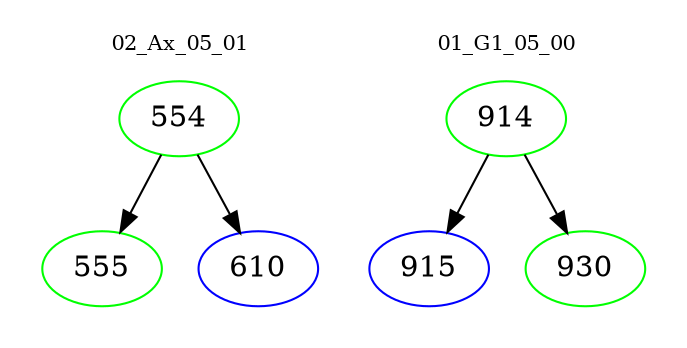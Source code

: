 digraph{
subgraph cluster_0 {
color = white
label = "02_Ax_05_01";
fontsize=10;
T0_554 [label="554", color="green"]
T0_554 -> T0_555 [color="black"]
T0_555 [label="555", color="green"]
T0_554 -> T0_610 [color="black"]
T0_610 [label="610", color="blue"]
}
subgraph cluster_1 {
color = white
label = "01_G1_05_00";
fontsize=10;
T1_914 [label="914", color="green"]
T1_914 -> T1_915 [color="black"]
T1_915 [label="915", color="blue"]
T1_914 -> T1_930 [color="black"]
T1_930 [label="930", color="green"]
}
}
